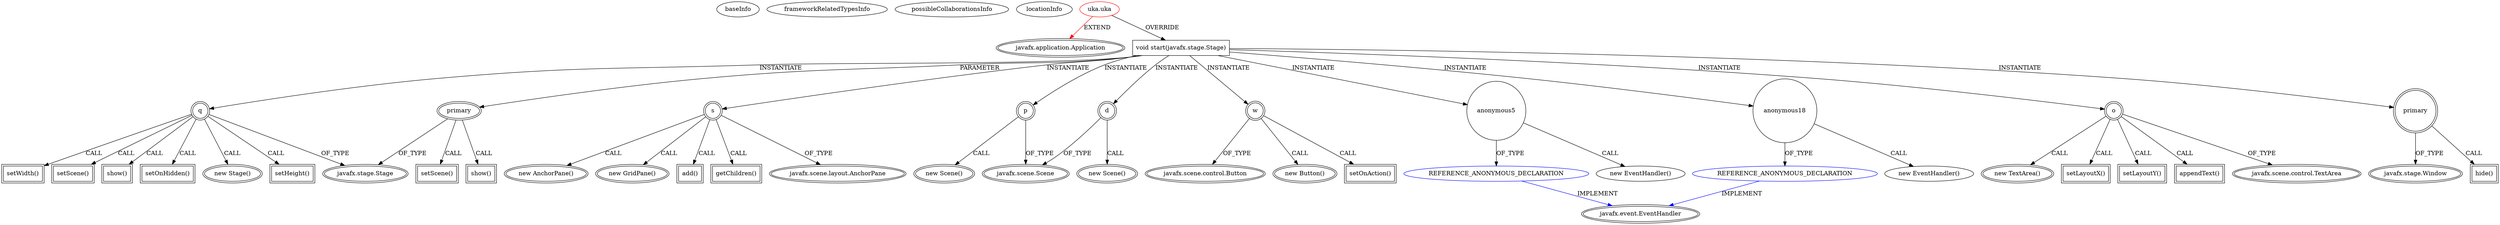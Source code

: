 digraph {
baseInfo[graphId=686,category="extension_graph",isAnonymous=false,possibleRelation=true]
frameworkRelatedTypesInfo[0="javafx.application.Application"]
possibleCollaborationsInfo[0="686~OVERRIDING_METHOD_DECLARATION-INSTANTIATION-~javafx.application.Application ~javafx.event.EventHandler ~false~true"]
locationInfo[projectName="Johnmalc-JavaFX",filePath="/Johnmalc-JavaFX/JavaFX-master/src/uka/uka.java",contextSignature="uka",graphId="686"]
0[label="uka.uka",vertexType="ROOT_CLIENT_CLASS_DECLARATION",isFrameworkType=false,color=red]
1[label="javafx.application.Application",vertexType="FRAMEWORK_CLASS_TYPE",isFrameworkType=true,peripheries=2]
2[label="void start(javafx.stage.Stage)",vertexType="OVERRIDING_METHOD_DECLARATION",isFrameworkType=false,shape=box]
3[label="primary",vertexType="PARAMETER_DECLARATION",isFrameworkType=true,peripheries=2]
4[label="javafx.stage.Stage",vertexType="FRAMEWORK_CLASS_TYPE",isFrameworkType=true,peripheries=2]
6[label="q",vertexType="VARIABLE_EXPRESION",isFrameworkType=true,peripheries=2,shape=circle]
5[label="new Stage()",vertexType="CONSTRUCTOR_CALL",isFrameworkType=true,peripheries=2]
9[label="s",vertexType="VARIABLE_EXPRESION",isFrameworkType=true,peripheries=2,shape=circle]
10[label="javafx.scene.layout.AnchorPane",vertexType="FRAMEWORK_CLASS_TYPE",isFrameworkType=true,peripheries=2]
8[label="new AnchorPane()",vertexType="CONSTRUCTOR_CALL",isFrameworkType=true,peripheries=2]
12[label="p",vertexType="VARIABLE_EXPRESION",isFrameworkType=true,peripheries=2,shape=circle]
13[label="javafx.scene.Scene",vertexType="FRAMEWORK_CLASS_TYPE",isFrameworkType=true,peripheries=2]
11[label="new Scene()",vertexType="CONSTRUCTOR_CALL",isFrameworkType=true,peripheries=2]
15[label="w",vertexType="VARIABLE_EXPRESION",isFrameworkType=true,peripheries=2,shape=circle]
16[label="javafx.scene.control.Button",vertexType="FRAMEWORK_CLASS_TYPE",isFrameworkType=true,peripheries=2]
14[label="new Button()",vertexType="CONSTRUCTOR_CALL",isFrameworkType=true,peripheries=2]
18[label="setOnAction()",vertexType="INSIDE_CALL",isFrameworkType=true,peripheries=2,shape=box]
20[label="anonymous5",vertexType="VARIABLE_EXPRESION",isFrameworkType=false,shape=circle]
21[label="REFERENCE_ANONYMOUS_DECLARATION",vertexType="REFERENCE_ANONYMOUS_DECLARATION",isFrameworkType=false,color=blue]
22[label="javafx.event.EventHandler",vertexType="FRAMEWORK_INTERFACE_TYPE",isFrameworkType=true,peripheries=2]
19[label="new EventHandler()",vertexType="CONSTRUCTOR_CALL",isFrameworkType=false]
23[label="new GridPane()",vertexType="CONSTRUCTOR_CALL",isFrameworkType=true,peripheries=2]
26[label="o",vertexType="VARIABLE_EXPRESION",isFrameworkType=true,peripheries=2,shape=circle]
27[label="javafx.scene.control.TextArea",vertexType="FRAMEWORK_CLASS_TYPE",isFrameworkType=true,peripheries=2]
25[label="new TextArea()",vertexType="CONSTRUCTOR_CALL",isFrameworkType=true,peripheries=2]
29[label="setLayoutX()",vertexType="INSIDE_CALL",isFrameworkType=true,peripheries=2,shape=box]
31[label="setLayoutY()",vertexType="INSIDE_CALL",isFrameworkType=true,peripheries=2,shape=box]
33[label="appendText()",vertexType="INSIDE_CALL",isFrameworkType=true,peripheries=2,shape=box]
35[label="add()",vertexType="INSIDE_CALL",isFrameworkType=true,peripheries=2,shape=box]
37[label="d",vertexType="VARIABLE_EXPRESION",isFrameworkType=true,peripheries=2,shape=circle]
36[label="new Scene()",vertexType="CONSTRUCTOR_CALL",isFrameworkType=true,peripheries=2]
40[label="setHeight()",vertexType="INSIDE_CALL",isFrameworkType=true,peripheries=2,shape=box]
42[label="setWidth()",vertexType="INSIDE_CALL",isFrameworkType=true,peripheries=2,shape=box]
44[label="setScene()",vertexType="INSIDE_CALL",isFrameworkType=true,peripheries=2,shape=box]
46[label="show()",vertexType="INSIDE_CALL",isFrameworkType=true,peripheries=2,shape=box]
48[label="setOnHidden()",vertexType="INSIDE_CALL",isFrameworkType=true,peripheries=2,shape=box]
50[label="anonymous18",vertexType="VARIABLE_EXPRESION",isFrameworkType=false,shape=circle]
51[label="REFERENCE_ANONYMOUS_DECLARATION",vertexType="REFERENCE_ANONYMOUS_DECLARATION",isFrameworkType=false,color=blue]
49[label="new EventHandler()",vertexType="CONSTRUCTOR_CALL",isFrameworkType=false]
53[label="primary",vertexType="VARIABLE_EXPRESION",isFrameworkType=true,peripheries=2,shape=circle]
55[label="javafx.stage.Window",vertexType="FRAMEWORK_CLASS_TYPE",isFrameworkType=true,peripheries=2]
54[label="hide()",vertexType="INSIDE_CALL",isFrameworkType=true,peripheries=2,shape=box]
57[label="getChildren()",vertexType="INSIDE_CALL",isFrameworkType=true,peripheries=2,shape=box]
59[label="setScene()",vertexType="INSIDE_CALL",isFrameworkType=true,peripheries=2,shape=box]
61[label="show()",vertexType="INSIDE_CALL",isFrameworkType=true,peripheries=2,shape=box]
0->1[label="EXTEND",color=red]
0->2[label="OVERRIDE"]
3->4[label="OF_TYPE"]
2->3[label="PARAMETER"]
2->6[label="INSTANTIATE"]
6->4[label="OF_TYPE"]
6->5[label="CALL"]
2->9[label="INSTANTIATE"]
9->10[label="OF_TYPE"]
9->8[label="CALL"]
2->12[label="INSTANTIATE"]
12->13[label="OF_TYPE"]
12->11[label="CALL"]
2->15[label="INSTANTIATE"]
15->16[label="OF_TYPE"]
15->14[label="CALL"]
15->18[label="CALL"]
2->20[label="INSTANTIATE"]
21->22[label="IMPLEMENT",color=blue]
20->21[label="OF_TYPE"]
20->19[label="CALL"]
9->23[label="CALL"]
2->26[label="INSTANTIATE"]
26->27[label="OF_TYPE"]
26->25[label="CALL"]
26->29[label="CALL"]
26->31[label="CALL"]
26->33[label="CALL"]
9->35[label="CALL"]
2->37[label="INSTANTIATE"]
37->13[label="OF_TYPE"]
37->36[label="CALL"]
6->40[label="CALL"]
6->42[label="CALL"]
6->44[label="CALL"]
6->46[label="CALL"]
6->48[label="CALL"]
2->50[label="INSTANTIATE"]
51->22[label="IMPLEMENT",color=blue]
50->51[label="OF_TYPE"]
50->49[label="CALL"]
2->53[label="INSTANTIATE"]
53->55[label="OF_TYPE"]
53->54[label="CALL"]
9->57[label="CALL"]
3->59[label="CALL"]
3->61[label="CALL"]
}
